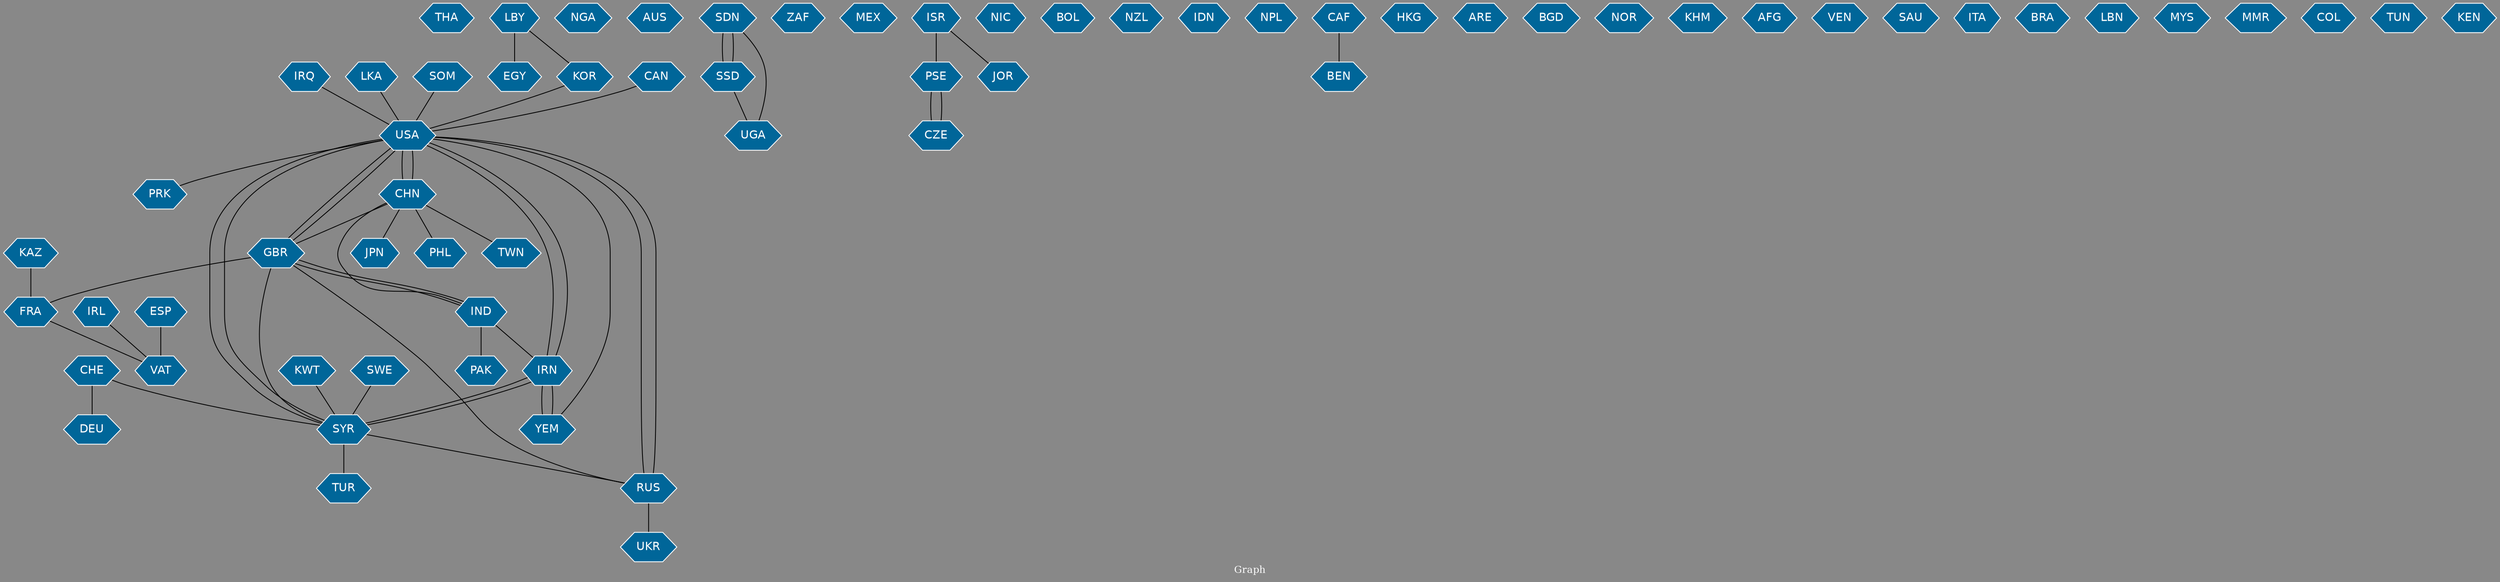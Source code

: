 // Countries together in item graph
graph {
	graph [bgcolor="#888888" fontcolor=white fontsize=12 label="Graph" outputorder=edgesfirst overlap=prism]
	node [color=white fillcolor="#006699" fontcolor=white fontname=Helvetica shape=hexagon style=filled]
	edge [arrowhead=open color=black fontcolor=white fontname=Courier fontsize=12]
		THA [label=THA]
		USA [label=USA]
		NGA [label=NGA]
		PRK [label=PRK]
		AUS [label=AUS]
		PAK [label=PAK]
		CHN [label=CHN]
		LBY [label=LBY]
		IRQ [label=IRQ]
		IRL [label=IRL]
		VAT [label=VAT]
		EGY [label=EGY]
		SDN [label=SDN]
		SSD [label=SSD]
		SYR [label=SYR]
		ZAF [label=ZAF]
		MEX [label=MEX]
		GBR [label=GBR]
		PSE [label=PSE]
		CZE [label=CZE]
		ISR [label=ISR]
		NIC [label=NIC]
		BOL [label=BOL]
		UKR [label=UKR]
		NZL [label=NZL]
		CHE [label=CHE]
		IDN [label=IDN]
		KAZ [label=KAZ]
		FRA [label=FRA]
		NPL [label=NPL]
		DEU [label=DEU]
		TWN [label=TWN]
		PHL [label=PHL]
		RUS [label=RUS]
		IND [label=IND]
		IRN [label=IRN]
		CAF [label=CAF]
		LKA [label=LKA]
		HKG [label=HKG]
		JPN [label=JPN]
		SWE [label=SWE]
		ARE [label=ARE]
		BGD [label=BGD]
		SOM [label=SOM]
		ESP [label=ESP]
		NOR [label=NOR]
		KHM [label=KHM]
		AFG [label=AFG]
		JOR [label=JOR]
		YEM [label=YEM]
		TUR [label=TUR]
		VEN [label=VEN]
		BEN [label=BEN]
		SAU [label=SAU]
		KOR [label=KOR]
		ITA [label=ITA]
		CAN [label=CAN]
		BRA [label=BRA]
		LBN [label=LBN]
		MYS [label=MYS]
		MMR [label=MMR]
		COL [label=COL]
		UGA [label=UGA]
		TUN [label=TUN]
		KEN [label=KEN]
		KWT [label=KWT]
			SYR -- USA [weight=2]
			KWT -- SYR [weight=1]
			ISR -- PSE [weight=2]
			ISR -- JOR [weight=1]
			IND -- PAK [weight=1]
			UGA -- SDN [weight=1]
			CZE -- PSE [weight=2]
			CHN -- PHL [weight=1]
			CHN -- IND [weight=1]
			CAN -- USA [weight=1]
			SWE -- SYR [weight=1]
			KAZ -- FRA [weight=1]
			CHN -- GBR [weight=1]
			CAF -- BEN [weight=1]
			IRQ -- USA [weight=2]
			LBY -- KOR [weight=1]
			USA -- GBR [weight=1]
			CHE -- SYR [weight=2]
			FRA -- VAT [weight=1]
			IRL -- VAT [weight=1]
			CHN -- TWN [weight=1]
			YEM -- IRN [weight=1]
			IND -- IRN [weight=1]
			USA -- SYR [weight=2]
			IND -- GBR [weight=1]
			CHE -- DEU [weight=1]
			GBR -- IND [weight=1]
			RUS -- USA [weight=4]
			CHN -- JPN [weight=2]
			PSE -- CZE [weight=2]
			SOM -- USA [weight=1]
			RUS -- UKR [weight=1]
			USA -- RUS [weight=1]
			SYR -- RUS [weight=1]
			SYR -- TUR [weight=1]
			IRN -- USA [weight=2]
			CHN -- USA [weight=1]
			SDN -- SSD [weight=3]
			USA -- CHN [weight=2]
			SSD -- UGA [weight=1]
			USA -- YEM [weight=1]
			GBR -- FRA [weight=1]
			GBR -- RUS [weight=1]
			LBY -- EGY [weight=1]
			IRN -- SYR [weight=1]
			KOR -- USA [weight=1]
			SSD -- SDN [weight=8]
			IRN -- YEM [weight=1]
			ESP -- VAT [weight=1]
			SYR -- IRN [weight=5]
			GBR -- USA [weight=1]
			USA -- IRN [weight=1]
			GBR -- SYR [weight=1]
			LKA -- USA [weight=1]
			USA -- PRK [weight=1]
}